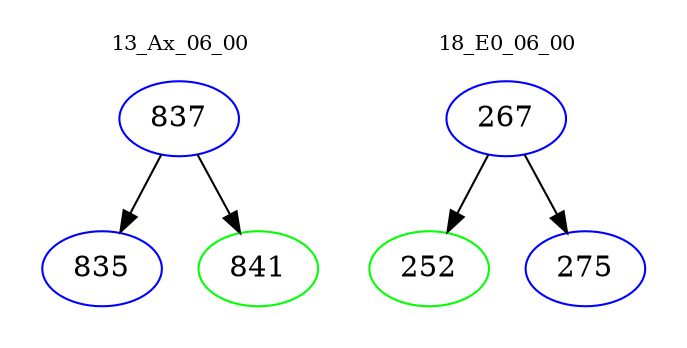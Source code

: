 digraph{
subgraph cluster_0 {
color = white
label = "13_Ax_06_00";
fontsize=10;
T0_837 [label="837", color="blue"]
T0_837 -> T0_835 [color="black"]
T0_835 [label="835", color="blue"]
T0_837 -> T0_841 [color="black"]
T0_841 [label="841", color="green"]
}
subgraph cluster_1 {
color = white
label = "18_E0_06_00";
fontsize=10;
T1_267 [label="267", color="blue"]
T1_267 -> T1_252 [color="black"]
T1_252 [label="252", color="green"]
T1_267 -> T1_275 [color="black"]
T1_275 [label="275", color="blue"]
}
}
